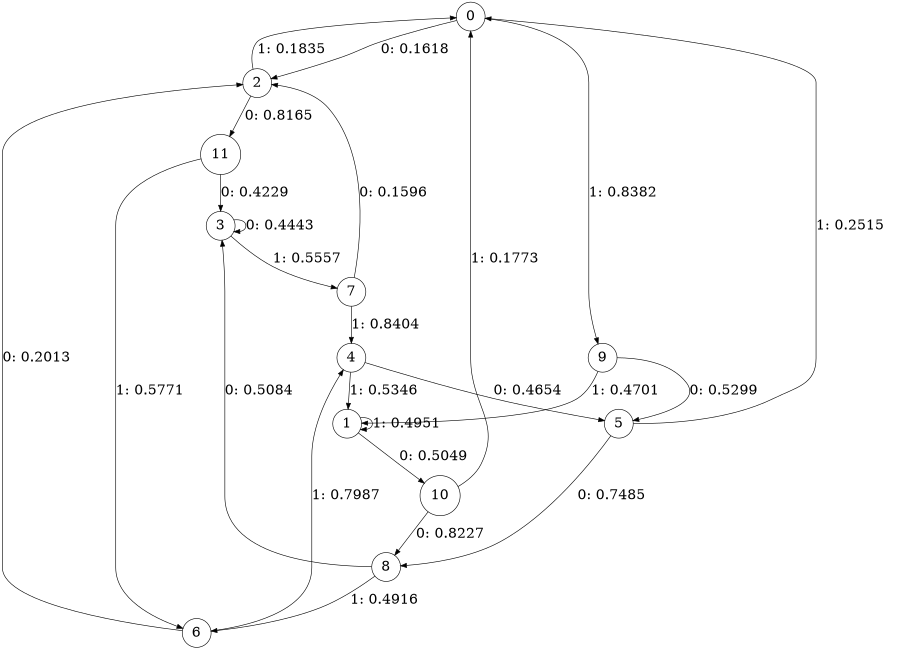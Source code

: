 digraph "ch12faceL4" {
size = "6,8.5";
ratio = "fill";
node [shape = circle];
node [fontsize = 24];
edge [fontsize = 24];
0 -> 2 [label = "0: 0.1618   "];
0 -> 9 [label = "1: 0.8382   "];
1 -> 10 [label = "0: 0.5049   "];
1 -> 1 [label = "1: 0.4951   "];
2 -> 11 [label = "0: 0.8165   "];
2 -> 0 [label = "1: 0.1835   "];
3 -> 3 [label = "0: 0.4443   "];
3 -> 7 [label = "1: 0.5557   "];
4 -> 5 [label = "0: 0.4654   "];
4 -> 1 [label = "1: 0.5346   "];
5 -> 8 [label = "0: 0.7485   "];
5 -> 0 [label = "1: 0.2515   "];
6 -> 2 [label = "0: 0.2013   "];
6 -> 4 [label = "1: 0.7987   "];
7 -> 2 [label = "0: 0.1596   "];
7 -> 4 [label = "1: 0.8404   "];
8 -> 3 [label = "0: 0.5084   "];
8 -> 6 [label = "1: 0.4916   "];
9 -> 5 [label = "0: 0.5299   "];
9 -> 1 [label = "1: 0.4701   "];
10 -> 8 [label = "0: 0.8227   "];
10 -> 0 [label = "1: 0.1773   "];
11 -> 3 [label = "0: 0.4229   "];
11 -> 6 [label = "1: 0.5771   "];
}